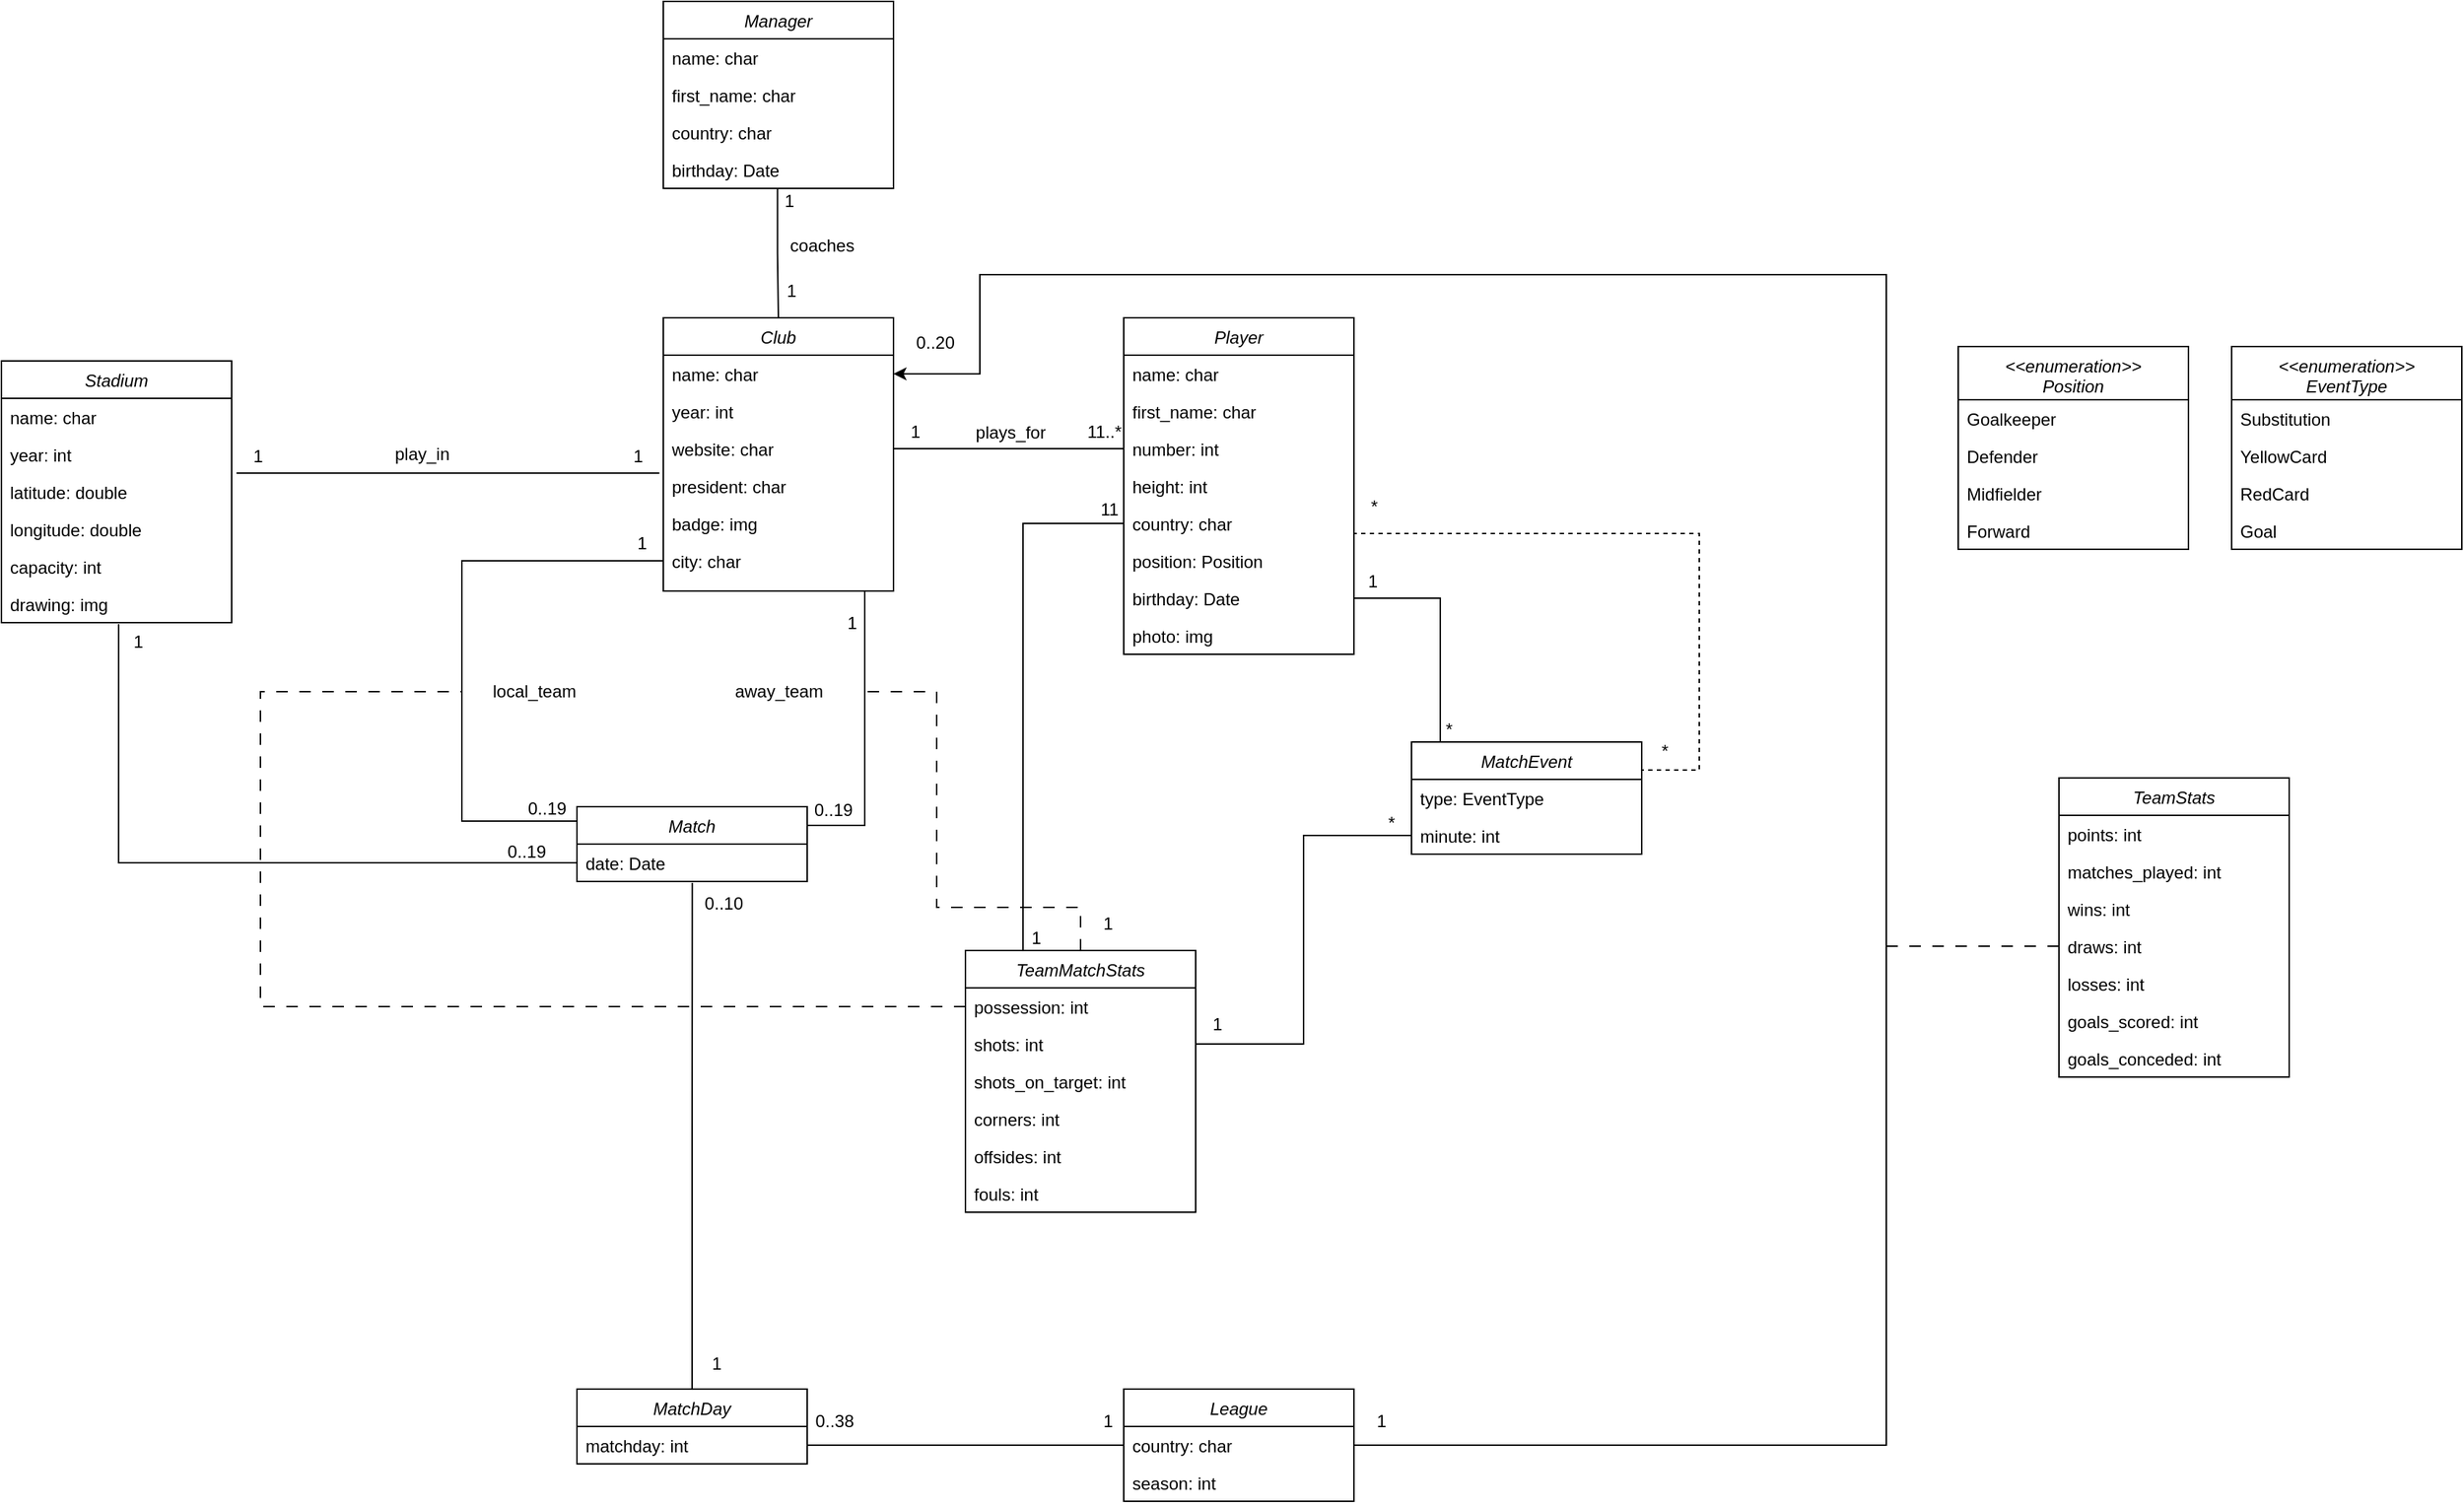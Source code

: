 <mxfile version="24.7.6">
  <diagram id="C5RBs43oDa-KdzZeNtuy" name="Page-1">
    <mxGraphModel dx="2577" dy="2052" grid="1" gridSize="10" guides="1" tooltips="1" connect="1" arrows="1" fold="1" page="1" pageScale="1" pageWidth="827" pageHeight="1169" math="0" shadow="0">
      <root>
        <mxCell id="WIyWlLk6GJQsqaUBKTNV-0" />
        <mxCell id="WIyWlLk6GJQsqaUBKTNV-1" parent="WIyWlLk6GJQsqaUBKTNV-0" />
        <mxCell id="2h7n3qN6Uzx8G05xvbgw-96" style="edgeStyle=orthogonalEdgeStyle;rounded=0;orthogonalLoop=1;jettySize=auto;html=1;exitX=0.75;exitY=1;exitDx=0;exitDy=0;entryX=1;entryY=0.25;entryDx=0;entryDy=0;endArrow=none;endFill=0;" edge="1" parent="WIyWlLk6GJQsqaUBKTNV-1" source="zkfFHV4jXpPFQw0GAbJ--0" target="2h7n3qN6Uzx8G05xvbgw-68">
          <mxGeometry relative="1" as="geometry">
            <Array as="points">
              <mxPoint x="320" y="230" />
              <mxPoint x="320" y="393" />
            </Array>
          </mxGeometry>
        </mxCell>
        <mxCell id="zkfFHV4jXpPFQw0GAbJ--0" value="Club" style="swimlane;fontStyle=2;align=center;verticalAlign=top;childLayout=stackLayout;horizontal=1;startSize=26;horizontalStack=0;resizeParent=1;resizeLast=0;collapsible=1;marginBottom=0;rounded=0;shadow=0;strokeWidth=1;" parent="WIyWlLk6GJQsqaUBKTNV-1" vertex="1">
          <mxGeometry x="180" y="40" width="160" height="190" as="geometry">
            <mxRectangle x="230" y="140" width="160" height="26" as="alternateBounds" />
          </mxGeometry>
        </mxCell>
        <mxCell id="zkfFHV4jXpPFQw0GAbJ--1" value="name: char" style="text;align=left;verticalAlign=top;spacingLeft=4;spacingRight=4;overflow=hidden;rotatable=0;points=[[0,0.5],[1,0.5]];portConstraint=eastwest;" parent="zkfFHV4jXpPFQw0GAbJ--0" vertex="1">
          <mxGeometry y="26" width="160" height="26" as="geometry" />
        </mxCell>
        <mxCell id="zkfFHV4jXpPFQw0GAbJ--2" value="year: int" style="text;align=left;verticalAlign=top;spacingLeft=4;spacingRight=4;overflow=hidden;rotatable=0;points=[[0,0.5],[1,0.5]];portConstraint=eastwest;rounded=0;shadow=0;html=0;" parent="zkfFHV4jXpPFQw0GAbJ--0" vertex="1">
          <mxGeometry y="52" width="160" height="26" as="geometry" />
        </mxCell>
        <mxCell id="2h7n3qN6Uzx8G05xvbgw-2" value="website: char" style="text;align=left;verticalAlign=top;spacingLeft=4;spacingRight=4;overflow=hidden;rotatable=0;points=[[0,0.5],[1,0.5]];portConstraint=eastwest;rounded=0;shadow=0;html=0;" vertex="1" parent="zkfFHV4jXpPFQw0GAbJ--0">
          <mxGeometry y="78" width="160" height="26" as="geometry" />
        </mxCell>
        <mxCell id="2h7n3qN6Uzx8G05xvbgw-3" value="president: char" style="text;align=left;verticalAlign=top;spacingLeft=4;spacingRight=4;overflow=hidden;rotatable=0;points=[[0,0.5],[1,0.5]];portConstraint=eastwest;rounded=0;shadow=0;html=0;" vertex="1" parent="zkfFHV4jXpPFQw0GAbJ--0">
          <mxGeometry y="104" width="160" height="26" as="geometry" />
        </mxCell>
        <mxCell id="2h7n3qN6Uzx8G05xvbgw-4" value="badge: img" style="text;align=left;verticalAlign=top;spacingLeft=4;spacingRight=4;overflow=hidden;rotatable=0;points=[[0,0.5],[1,0.5]];portConstraint=eastwest;rounded=0;shadow=0;html=0;" vertex="1" parent="zkfFHV4jXpPFQw0GAbJ--0">
          <mxGeometry y="130" width="160" height="26" as="geometry" />
        </mxCell>
        <mxCell id="2h7n3qN6Uzx8G05xvbgw-17" value="city: char" style="text;align=left;verticalAlign=top;spacingLeft=4;spacingRight=4;overflow=hidden;rotatable=0;points=[[0,0.5],[1,0.5]];portConstraint=eastwest;rounded=0;shadow=0;html=0;" vertex="1" parent="zkfFHV4jXpPFQw0GAbJ--0">
          <mxGeometry y="156" width="160" height="26" as="geometry" />
        </mxCell>
        <mxCell id="2h7n3qN6Uzx8G05xvbgw-6" value="Stadium" style="swimlane;fontStyle=2;align=center;verticalAlign=top;childLayout=stackLayout;horizontal=1;startSize=26;horizontalStack=0;resizeParent=1;resizeLast=0;collapsible=1;marginBottom=0;rounded=0;shadow=0;strokeWidth=1;" vertex="1" parent="WIyWlLk6GJQsqaUBKTNV-1">
          <mxGeometry x="-280" y="70" width="160" height="182" as="geometry">
            <mxRectangle x="230" y="140" width="160" height="26" as="alternateBounds" />
          </mxGeometry>
        </mxCell>
        <mxCell id="2h7n3qN6Uzx8G05xvbgw-7" value="name: char" style="text;align=left;verticalAlign=top;spacingLeft=4;spacingRight=4;overflow=hidden;rotatable=0;points=[[0,0.5],[1,0.5]];portConstraint=eastwest;" vertex="1" parent="2h7n3qN6Uzx8G05xvbgw-6">
          <mxGeometry y="26" width="160" height="26" as="geometry" />
        </mxCell>
        <mxCell id="2h7n3qN6Uzx8G05xvbgw-8" value="year: int" style="text;align=left;verticalAlign=top;spacingLeft=4;spacingRight=4;overflow=hidden;rotatable=0;points=[[0,0.5],[1,0.5]];portConstraint=eastwest;rounded=0;shadow=0;html=0;" vertex="1" parent="2h7n3qN6Uzx8G05xvbgw-6">
          <mxGeometry y="52" width="160" height="26" as="geometry" />
        </mxCell>
        <mxCell id="2h7n3qN6Uzx8G05xvbgw-9" value="latitude: double" style="text;align=left;verticalAlign=top;spacingLeft=4;spacingRight=4;overflow=hidden;rotatable=0;points=[[0,0.5],[1,0.5]];portConstraint=eastwest;rounded=0;shadow=0;html=0;" vertex="1" parent="2h7n3qN6Uzx8G05xvbgw-6">
          <mxGeometry y="78" width="160" height="26" as="geometry" />
        </mxCell>
        <mxCell id="2h7n3qN6Uzx8G05xvbgw-10" value="longitude: double" style="text;align=left;verticalAlign=top;spacingLeft=4;spacingRight=4;overflow=hidden;rotatable=0;points=[[0,0.5],[1,0.5]];portConstraint=eastwest;rounded=0;shadow=0;html=0;" vertex="1" parent="2h7n3qN6Uzx8G05xvbgw-6">
          <mxGeometry y="104" width="160" height="26" as="geometry" />
        </mxCell>
        <mxCell id="2h7n3qN6Uzx8G05xvbgw-11" value="capacity: int" style="text;align=left;verticalAlign=top;spacingLeft=4;spacingRight=4;overflow=hidden;rotatable=0;points=[[0,0.5],[1,0.5]];portConstraint=eastwest;rounded=0;shadow=0;html=0;" vertex="1" parent="2h7n3qN6Uzx8G05xvbgw-6">
          <mxGeometry y="130" width="160" height="26" as="geometry" />
        </mxCell>
        <mxCell id="2h7n3qN6Uzx8G05xvbgw-66" value="drawing: img" style="text;align=left;verticalAlign=top;spacingLeft=4;spacingRight=4;overflow=hidden;rotatable=0;points=[[0,0.5],[1,0.5]];portConstraint=eastwest;rounded=0;shadow=0;html=0;" vertex="1" parent="2h7n3qN6Uzx8G05xvbgw-6">
          <mxGeometry y="156" width="160" height="26" as="geometry" />
        </mxCell>
        <mxCell id="2h7n3qN6Uzx8G05xvbgw-18" value="" style="endArrow=none;shadow=0;strokeWidth=1;rounded=0;curved=0;endFill=0;edgeStyle=elbowEdgeStyle;elbow=vertical;entryX=1.021;entryY=0;entryDx=0;entryDy=0;entryPerimeter=0;exitX=-0.017;exitY=0.154;exitDx=0;exitDy=0;exitPerimeter=0;" edge="1" parent="WIyWlLk6GJQsqaUBKTNV-1" source="2h7n3qN6Uzx8G05xvbgw-3" target="2h7n3qN6Uzx8G05xvbgw-9">
          <mxGeometry x="0.5" y="41" relative="1" as="geometry">
            <mxPoint x="130" y="148" as="sourcePoint" />
            <mxPoint x="-10" y="147.58" as="targetPoint" />
            <mxPoint x="-40" y="32" as="offset" />
          </mxGeometry>
        </mxCell>
        <mxCell id="2h7n3qN6Uzx8G05xvbgw-19" value="1" style="resizable=0;align=left;verticalAlign=bottom;labelBackgroundColor=none;fontSize=12;" connectable="0" vertex="1" parent="2h7n3qN6Uzx8G05xvbgw-18">
          <mxGeometry x="-1" relative="1" as="geometry">
            <mxPoint x="-20" y="-3" as="offset" />
          </mxGeometry>
        </mxCell>
        <mxCell id="2h7n3qN6Uzx8G05xvbgw-20" value="1" style="resizable=0;align=right;verticalAlign=bottom;labelBackgroundColor=none;fontSize=12;" connectable="0" vertex="1" parent="2h7n3qN6Uzx8G05xvbgw-18">
          <mxGeometry x="1" relative="1" as="geometry">
            <mxPoint x="20" y="-3" as="offset" />
          </mxGeometry>
        </mxCell>
        <mxCell id="2h7n3qN6Uzx8G05xvbgw-21" value="play_in" style="text;html=1;resizable=0;points=[];;align=center;verticalAlign=middle;labelBackgroundColor=none;rounded=0;shadow=0;strokeWidth=1;fontSize=12;" vertex="1" connectable="0" parent="2h7n3qN6Uzx8G05xvbgw-18">
          <mxGeometry x="0.5" y="49" relative="1" as="geometry">
            <mxPoint x="55" y="-62" as="offset" />
          </mxGeometry>
        </mxCell>
        <mxCell id="2h7n3qN6Uzx8G05xvbgw-23" value="Player" style="swimlane;fontStyle=2;align=center;verticalAlign=top;childLayout=stackLayout;horizontal=1;startSize=26;horizontalStack=0;resizeParent=1;resizeLast=0;collapsible=1;marginBottom=0;rounded=0;shadow=0;strokeWidth=1;" vertex="1" parent="WIyWlLk6GJQsqaUBKTNV-1">
          <mxGeometry x="500" y="40" width="160" height="234" as="geometry">
            <mxRectangle x="230" y="140" width="160" height="26" as="alternateBounds" />
          </mxGeometry>
        </mxCell>
        <mxCell id="2h7n3qN6Uzx8G05xvbgw-24" value="name: char" style="text;align=left;verticalAlign=top;spacingLeft=4;spacingRight=4;overflow=hidden;rotatable=0;points=[[0,0.5],[1,0.5]];portConstraint=eastwest;" vertex="1" parent="2h7n3qN6Uzx8G05xvbgw-23">
          <mxGeometry y="26" width="160" height="26" as="geometry" />
        </mxCell>
        <mxCell id="2h7n3qN6Uzx8G05xvbgw-25" value="first_name: char" style="text;align=left;verticalAlign=top;spacingLeft=4;spacingRight=4;overflow=hidden;rotatable=0;points=[[0,0.5],[1,0.5]];portConstraint=eastwest;rounded=0;shadow=0;html=0;" vertex="1" parent="2h7n3qN6Uzx8G05xvbgw-23">
          <mxGeometry y="52" width="160" height="26" as="geometry" />
        </mxCell>
        <mxCell id="2h7n3qN6Uzx8G05xvbgw-26" value="number: int" style="text;align=left;verticalAlign=top;spacingLeft=4;spacingRight=4;overflow=hidden;rotatable=0;points=[[0,0.5],[1,0.5]];portConstraint=eastwest;rounded=0;shadow=0;html=0;" vertex="1" parent="2h7n3qN6Uzx8G05xvbgw-23">
          <mxGeometry y="78" width="160" height="26" as="geometry" />
        </mxCell>
        <mxCell id="2h7n3qN6Uzx8G05xvbgw-27" value="height: int" style="text;align=left;verticalAlign=top;spacingLeft=4;spacingRight=4;overflow=hidden;rotatable=0;points=[[0,0.5],[1,0.5]];portConstraint=eastwest;rounded=0;shadow=0;html=0;" vertex="1" parent="2h7n3qN6Uzx8G05xvbgw-23">
          <mxGeometry y="104" width="160" height="26" as="geometry" />
        </mxCell>
        <mxCell id="2h7n3qN6Uzx8G05xvbgw-28" value="country: char" style="text;align=left;verticalAlign=top;spacingLeft=4;spacingRight=4;overflow=hidden;rotatable=0;points=[[0,0.5],[1,0.5]];portConstraint=eastwest;rounded=0;shadow=0;html=0;" vertex="1" parent="2h7n3qN6Uzx8G05xvbgw-23">
          <mxGeometry y="130" width="160" height="26" as="geometry" />
        </mxCell>
        <mxCell id="2h7n3qN6Uzx8G05xvbgw-29" value="position: Position" style="text;align=left;verticalAlign=top;spacingLeft=4;spacingRight=4;overflow=hidden;rotatable=0;points=[[0,0.5],[1,0.5]];portConstraint=eastwest;rounded=0;shadow=0;html=0;" vertex="1" parent="2h7n3qN6Uzx8G05xvbgw-23">
          <mxGeometry y="156" width="160" height="26" as="geometry" />
        </mxCell>
        <mxCell id="2h7n3qN6Uzx8G05xvbgw-42" value="birthday: Date" style="text;align=left;verticalAlign=top;spacingLeft=4;spacingRight=4;overflow=hidden;rotatable=0;points=[[0,0.5],[1,0.5]];portConstraint=eastwest;rounded=0;shadow=0;html=0;" vertex="1" parent="2h7n3qN6Uzx8G05xvbgw-23">
          <mxGeometry y="182" width="160" height="26" as="geometry" />
        </mxCell>
        <mxCell id="2h7n3qN6Uzx8G05xvbgw-67" value="photo: img" style="text;align=left;verticalAlign=top;spacingLeft=4;spacingRight=4;overflow=hidden;rotatable=0;points=[[0,0.5],[1,0.5]];portConstraint=eastwest;rounded=0;shadow=0;html=0;" vertex="1" parent="2h7n3qN6Uzx8G05xvbgw-23">
          <mxGeometry y="208" width="160" height="26" as="geometry" />
        </mxCell>
        <mxCell id="2h7n3qN6Uzx8G05xvbgw-30" value="&lt;&lt;enumeration&gt;&gt;&#xa;Position" style="swimlane;fontStyle=2;align=center;verticalAlign=top;childLayout=stackLayout;horizontal=1;startSize=37;horizontalStack=0;resizeParent=1;resizeLast=0;collapsible=1;marginBottom=0;rounded=0;shadow=0;strokeWidth=1;" vertex="1" parent="WIyWlLk6GJQsqaUBKTNV-1">
          <mxGeometry x="1080" y="60" width="160" height="141" as="geometry">
            <mxRectangle x="230" y="140" width="160" height="26" as="alternateBounds" />
          </mxGeometry>
        </mxCell>
        <mxCell id="2h7n3qN6Uzx8G05xvbgw-31" value="Goalkeeper" style="text;align=left;verticalAlign=top;spacingLeft=4;spacingRight=4;overflow=hidden;rotatable=0;points=[[0,0.5],[1,0.5]];portConstraint=eastwest;" vertex="1" parent="2h7n3qN6Uzx8G05xvbgw-30">
          <mxGeometry y="37" width="160" height="26" as="geometry" />
        </mxCell>
        <mxCell id="2h7n3qN6Uzx8G05xvbgw-32" value="Defender" style="text;align=left;verticalAlign=top;spacingLeft=4;spacingRight=4;overflow=hidden;rotatable=0;points=[[0,0.5],[1,0.5]];portConstraint=eastwest;rounded=0;shadow=0;html=0;" vertex="1" parent="2h7n3qN6Uzx8G05xvbgw-30">
          <mxGeometry y="63" width="160" height="26" as="geometry" />
        </mxCell>
        <mxCell id="2h7n3qN6Uzx8G05xvbgw-33" value="Midfielder" style="text;align=left;verticalAlign=top;spacingLeft=4;spacingRight=4;overflow=hidden;rotatable=0;points=[[0,0.5],[1,0.5]];portConstraint=eastwest;rounded=0;shadow=0;html=0;" vertex="1" parent="2h7n3qN6Uzx8G05xvbgw-30">
          <mxGeometry y="89" width="160" height="26" as="geometry" />
        </mxCell>
        <mxCell id="2h7n3qN6Uzx8G05xvbgw-34" value="Forward" style="text;align=left;verticalAlign=top;spacingLeft=4;spacingRight=4;overflow=hidden;rotatable=0;points=[[0,0.5],[1,0.5]];portConstraint=eastwest;rounded=0;shadow=0;html=0;" vertex="1" parent="2h7n3qN6Uzx8G05xvbgw-30">
          <mxGeometry y="115" width="160" height="26" as="geometry" />
        </mxCell>
        <mxCell id="2h7n3qN6Uzx8G05xvbgw-38" value="" style="endArrow=none;shadow=0;strokeWidth=1;rounded=0;curved=0;endFill=0;edgeStyle=elbowEdgeStyle;elbow=vertical;entryX=1;entryY=0.5;entryDx=0;entryDy=0;exitX=0;exitY=0.5;exitDx=0;exitDy=0;" edge="1" parent="WIyWlLk6GJQsqaUBKTNV-1" source="2h7n3qN6Uzx8G05xvbgw-26" target="2h7n3qN6Uzx8G05xvbgw-2">
          <mxGeometry x="0.5" y="41" relative="1" as="geometry">
            <mxPoint x="440" y="200" as="sourcePoint" />
            <mxPoint x="490" y="131" as="targetPoint" />
            <mxPoint x="-40" y="32" as="offset" />
          </mxGeometry>
        </mxCell>
        <mxCell id="2h7n3qN6Uzx8G05xvbgw-39" value="1" style="resizable=0;align=left;verticalAlign=bottom;labelBackgroundColor=none;fontSize=12;" connectable="0" vertex="1" parent="2h7n3qN6Uzx8G05xvbgw-38">
          <mxGeometry x="-1" relative="1" as="geometry">
            <mxPoint x="-150" y="-3" as="offset" />
          </mxGeometry>
        </mxCell>
        <mxCell id="2h7n3qN6Uzx8G05xvbgw-40" value="11..*" style="resizable=0;align=right;verticalAlign=bottom;labelBackgroundColor=none;fontSize=12;" connectable="0" vertex="1" parent="2h7n3qN6Uzx8G05xvbgw-38">
          <mxGeometry x="1" relative="1" as="geometry">
            <mxPoint x="160" y="-3" as="offset" />
          </mxGeometry>
        </mxCell>
        <mxCell id="2h7n3qN6Uzx8G05xvbgw-41" value="plays_for" style="text;html=1;resizable=0;points=[];;align=center;verticalAlign=middle;labelBackgroundColor=none;rounded=0;shadow=0;strokeWidth=1;fontSize=12;" vertex="1" connectable="0" parent="2h7n3qN6Uzx8G05xvbgw-38">
          <mxGeometry x="0.5" y="49" relative="1" as="geometry">
            <mxPoint x="41" y="-60" as="offset" />
          </mxGeometry>
        </mxCell>
        <mxCell id="2h7n3qN6Uzx8G05xvbgw-50" value="Manager" style="swimlane;fontStyle=2;align=center;verticalAlign=top;childLayout=stackLayout;horizontal=1;startSize=26;horizontalStack=0;resizeParent=1;resizeLast=0;collapsible=1;marginBottom=0;rounded=0;shadow=0;strokeWidth=1;" vertex="1" parent="WIyWlLk6GJQsqaUBKTNV-1">
          <mxGeometry x="180" y="-180" width="160" height="130" as="geometry">
            <mxRectangle x="230" y="140" width="160" height="26" as="alternateBounds" />
          </mxGeometry>
        </mxCell>
        <mxCell id="2h7n3qN6Uzx8G05xvbgw-51" value="name: char" style="text;align=left;verticalAlign=top;spacingLeft=4;spacingRight=4;overflow=hidden;rotatable=0;points=[[0,0.5],[1,0.5]];portConstraint=eastwest;" vertex="1" parent="2h7n3qN6Uzx8G05xvbgw-50">
          <mxGeometry y="26" width="160" height="26" as="geometry" />
        </mxCell>
        <mxCell id="2h7n3qN6Uzx8G05xvbgw-52" value="first_name: char" style="text;align=left;verticalAlign=top;spacingLeft=4;spacingRight=4;overflow=hidden;rotatable=0;points=[[0,0.5],[1,0.5]];portConstraint=eastwest;rounded=0;shadow=0;html=0;" vertex="1" parent="2h7n3qN6Uzx8G05xvbgw-50">
          <mxGeometry y="52" width="160" height="26" as="geometry" />
        </mxCell>
        <mxCell id="2h7n3qN6Uzx8G05xvbgw-55" value="country: char" style="text;align=left;verticalAlign=top;spacingLeft=4;spacingRight=4;overflow=hidden;rotatable=0;points=[[0,0.5],[1,0.5]];portConstraint=eastwest;rounded=0;shadow=0;html=0;" vertex="1" parent="2h7n3qN6Uzx8G05xvbgw-50">
          <mxGeometry y="78" width="160" height="26" as="geometry" />
        </mxCell>
        <mxCell id="2h7n3qN6Uzx8G05xvbgw-57" value="birthday: Date" style="text;align=left;verticalAlign=top;spacingLeft=4;spacingRight=4;overflow=hidden;rotatable=0;points=[[0,0.5],[1,0.5]];portConstraint=eastwest;rounded=0;shadow=0;html=0;" vertex="1" parent="2h7n3qN6Uzx8G05xvbgw-50">
          <mxGeometry y="104" width="160" height="26" as="geometry" />
        </mxCell>
        <mxCell id="2h7n3qN6Uzx8G05xvbgw-62" value="" style="endArrow=none;shadow=0;strokeWidth=1;rounded=0;curved=0;endFill=0;edgeStyle=elbowEdgeStyle;elbow=vertical;entryX=0.5;entryY=0;entryDx=0;entryDy=0;exitX=0.496;exitY=0.987;exitDx=0;exitDy=0;exitPerimeter=0;" edge="1" parent="WIyWlLk6GJQsqaUBKTNV-1" source="2h7n3qN6Uzx8G05xvbgw-57" target="zkfFHV4jXpPFQw0GAbJ--0">
          <mxGeometry x="0.5" y="41" relative="1" as="geometry">
            <mxPoint x="530" y="-99.67" as="sourcePoint" />
            <mxPoint x="370" y="-99.67" as="targetPoint" />
            <mxPoint x="-40" y="32" as="offset" />
          </mxGeometry>
        </mxCell>
        <mxCell id="2h7n3qN6Uzx8G05xvbgw-63" value="1" style="resizable=0;align=left;verticalAlign=bottom;labelBackgroundColor=none;fontSize=12;" connectable="0" vertex="1" parent="2h7n3qN6Uzx8G05xvbgw-62">
          <mxGeometry x="-1" relative="1" as="geometry">
            <mxPoint x="3" y="18" as="offset" />
          </mxGeometry>
        </mxCell>
        <mxCell id="2h7n3qN6Uzx8G05xvbgw-64" value="1" style="resizable=0;align=right;verticalAlign=bottom;labelBackgroundColor=none;fontSize=12;" connectable="0" vertex="1" parent="2h7n3qN6Uzx8G05xvbgw-62">
          <mxGeometry x="1" relative="1" as="geometry">
            <mxPoint x="14" y="-10" as="offset" />
          </mxGeometry>
        </mxCell>
        <mxCell id="2h7n3qN6Uzx8G05xvbgw-65" value="coaches" style="text;html=1;resizable=0;points=[];;align=center;verticalAlign=middle;labelBackgroundColor=none;rounded=0;shadow=0;strokeWidth=1;fontSize=12;" vertex="1" connectable="0" parent="2h7n3qN6Uzx8G05xvbgw-62">
          <mxGeometry x="0.5" y="49" relative="1" as="geometry">
            <mxPoint x="-19" y="-27" as="offset" />
          </mxGeometry>
        </mxCell>
        <mxCell id="2h7n3qN6Uzx8G05xvbgw-68" value="Match" style="swimlane;fontStyle=2;align=center;verticalAlign=top;childLayout=stackLayout;horizontal=1;startSize=26;horizontalStack=0;resizeParent=1;resizeLast=0;collapsible=1;marginBottom=0;rounded=0;shadow=0;strokeWidth=1;" vertex="1" parent="WIyWlLk6GJQsqaUBKTNV-1">
          <mxGeometry x="120" y="380" width="160" height="52" as="geometry">
            <mxRectangle x="230" y="140" width="160" height="26" as="alternateBounds" />
          </mxGeometry>
        </mxCell>
        <mxCell id="2h7n3qN6Uzx8G05xvbgw-69" value="date: Date" style="text;align=left;verticalAlign=top;spacingLeft=4;spacingRight=4;overflow=hidden;rotatable=0;points=[[0,0.5],[1,0.5]];portConstraint=eastwest;" vertex="1" parent="2h7n3qN6Uzx8G05xvbgw-68">
          <mxGeometry y="26" width="160" height="26" as="geometry" />
        </mxCell>
        <mxCell id="2h7n3qN6Uzx8G05xvbgw-95" style="edgeStyle=orthogonalEdgeStyle;rounded=0;orthogonalLoop=1;jettySize=auto;html=1;endArrow=none;endFill=0;" edge="1" parent="WIyWlLk6GJQsqaUBKTNV-1" source="2h7n3qN6Uzx8G05xvbgw-17">
          <mxGeometry relative="1" as="geometry">
            <mxPoint x="120" y="390" as="targetPoint" />
            <Array as="points">
              <mxPoint x="40" y="209" />
              <mxPoint x="40" y="390" />
              <mxPoint x="120" y="390" />
            </Array>
          </mxGeometry>
        </mxCell>
        <mxCell id="2h7n3qN6Uzx8G05xvbgw-99" style="edgeStyle=orthogonalEdgeStyle;rounded=0;orthogonalLoop=1;jettySize=auto;html=1;exitX=0;exitY=0.5;exitDx=0;exitDy=0;entryX=0.509;entryY=1.038;entryDx=0;entryDy=0;entryPerimeter=0;endArrow=none;endFill=0;" edge="1" parent="WIyWlLk6GJQsqaUBKTNV-1" source="2h7n3qN6Uzx8G05xvbgw-69" target="2h7n3qN6Uzx8G05xvbgw-66">
          <mxGeometry relative="1" as="geometry" />
        </mxCell>
        <mxCell id="2h7n3qN6Uzx8G05xvbgw-102" value="local_team" style="text;html=1;resizable=0;points=[];;align=center;verticalAlign=middle;labelBackgroundColor=none;rounded=0;shadow=0;strokeWidth=1;fontSize=12;" vertex="1" connectable="0" parent="WIyWlLk6GJQsqaUBKTNV-1">
          <mxGeometry x="90.004" y="300" as="geometry" />
        </mxCell>
        <mxCell id="2h7n3qN6Uzx8G05xvbgw-103" value="away_team" style="text;html=1;resizable=0;points=[];;align=center;verticalAlign=middle;labelBackgroundColor=none;rounded=0;shadow=0;strokeWidth=1;fontSize=12;" vertex="1" connectable="0" parent="WIyWlLk6GJQsqaUBKTNV-1">
          <mxGeometry x="260.004" y="300" as="geometry" />
        </mxCell>
        <mxCell id="2h7n3qN6Uzx8G05xvbgw-104" value="1" style="resizable=0;align=left;verticalAlign=bottom;labelBackgroundColor=none;fontSize=12;" connectable="0" vertex="1" parent="WIyWlLk6GJQsqaUBKTNV-1">
          <mxGeometry x="160.004" y="205.5" as="geometry" />
        </mxCell>
        <mxCell id="2h7n3qN6Uzx8G05xvbgw-105" value="1" style="resizable=0;align=left;verticalAlign=bottom;labelBackgroundColor=none;fontSize=12;" connectable="0" vertex="1" parent="WIyWlLk6GJQsqaUBKTNV-1">
          <mxGeometry x="306.004" y="261" as="geometry" />
        </mxCell>
        <mxCell id="2h7n3qN6Uzx8G05xvbgw-106" value="0..19" style="resizable=0;align=left;verticalAlign=bottom;labelBackgroundColor=none;fontSize=12;" connectable="0" vertex="1" parent="WIyWlLk6GJQsqaUBKTNV-1">
          <mxGeometry x="100.004" y="374" as="geometry">
            <mxPoint x="-16" y="16" as="offset" />
          </mxGeometry>
        </mxCell>
        <mxCell id="2h7n3qN6Uzx8G05xvbgw-107" value="0..19" style="resizable=0;align=left;verticalAlign=bottom;labelBackgroundColor=none;fontSize=12;" connectable="0" vertex="1" parent="WIyWlLk6GJQsqaUBKTNV-1">
          <mxGeometry x="130.004" y="380" as="geometry">
            <mxPoint x="153" y="11" as="offset" />
          </mxGeometry>
        </mxCell>
        <mxCell id="2h7n3qN6Uzx8G05xvbgw-108" value="1" style="resizable=0;align=right;verticalAlign=bottom;labelBackgroundColor=none;fontSize=12;" connectable="0" vertex="1" parent="WIyWlLk6GJQsqaUBKTNV-1">
          <mxGeometry x="-179.996" y="274" as="geometry" />
        </mxCell>
        <mxCell id="2h7n3qN6Uzx8G05xvbgw-109" value="0..19" style="resizable=0;align=right;verticalAlign=bottom;labelBackgroundColor=none;fontSize=12;" connectable="0" vertex="1" parent="WIyWlLk6GJQsqaUBKTNV-1">
          <mxGeometry x="100.004" y="420" as="geometry" />
        </mxCell>
        <mxCell id="2h7n3qN6Uzx8G05xvbgw-110" value="1" style="resizable=0;align=right;verticalAlign=bottom;labelBackgroundColor=none;fontSize=12;" connectable="0" vertex="1" parent="WIyWlLk6GJQsqaUBKTNV-1">
          <mxGeometry x="494.004" y="470" as="geometry" />
        </mxCell>
        <mxCell id="2h7n3qN6Uzx8G05xvbgw-114" value="MatchDay" style="swimlane;fontStyle=2;align=center;verticalAlign=top;childLayout=stackLayout;horizontal=1;startSize=26;horizontalStack=0;resizeParent=1;resizeLast=0;collapsible=1;marginBottom=0;rounded=0;shadow=0;strokeWidth=1;" vertex="1" parent="WIyWlLk6GJQsqaUBKTNV-1">
          <mxGeometry x="120" y="785" width="160" height="52" as="geometry">
            <mxRectangle x="230" y="140" width="160" height="26" as="alternateBounds" />
          </mxGeometry>
        </mxCell>
        <mxCell id="2h7n3qN6Uzx8G05xvbgw-115" value="matchday: int" style="text;align=left;verticalAlign=top;spacingLeft=4;spacingRight=4;overflow=hidden;rotatable=0;points=[[0,0.5],[1,0.5]];portConstraint=eastwest;" vertex="1" parent="2h7n3qN6Uzx8G05xvbgw-114">
          <mxGeometry y="26" width="160" height="26" as="geometry" />
        </mxCell>
        <mxCell id="2h7n3qN6Uzx8G05xvbgw-116" style="edgeStyle=orthogonalEdgeStyle;rounded=0;orthogonalLoop=1;jettySize=auto;html=1;exitX=0.5;exitY=0;exitDx=0;exitDy=0;entryX=0.501;entryY=1.038;entryDx=0;entryDy=0;entryPerimeter=0;endArrow=none;endFill=0;" edge="1" parent="WIyWlLk6GJQsqaUBKTNV-1" source="2h7n3qN6Uzx8G05xvbgw-114" target="2h7n3qN6Uzx8G05xvbgw-69">
          <mxGeometry relative="1" as="geometry" />
        </mxCell>
        <mxCell id="2h7n3qN6Uzx8G05xvbgw-117" value="1" style="resizable=0;align=right;verticalAlign=bottom;labelBackgroundColor=none;fontSize=12;" connectable="0" vertex="1" parent="WIyWlLk6GJQsqaUBKTNV-1">
          <mxGeometry x="298.004" y="640" as="geometry">
            <mxPoint x="-76" y="136" as="offset" />
          </mxGeometry>
        </mxCell>
        <mxCell id="2h7n3qN6Uzx8G05xvbgw-118" value="0..10" style="resizable=0;align=right;verticalAlign=bottom;labelBackgroundColor=none;fontSize=12;" connectable="0" vertex="1" parent="WIyWlLk6GJQsqaUBKTNV-1">
          <mxGeometry x="330.004" y="440" as="geometry">
            <mxPoint x="-93" y="16" as="offset" />
          </mxGeometry>
        </mxCell>
        <mxCell id="2h7n3qN6Uzx8G05xvbgw-125" style="edgeStyle=orthogonalEdgeStyle;rounded=0;orthogonalLoop=1;jettySize=auto;html=1;exitX=1;exitY=0.5;exitDx=0;exitDy=0;entryX=1;entryY=0.5;entryDx=0;entryDy=0;" edge="1" parent="WIyWlLk6GJQsqaUBKTNV-1" source="2h7n3qN6Uzx8G05xvbgw-119" target="zkfFHV4jXpPFQw0GAbJ--1">
          <mxGeometry relative="1" as="geometry">
            <Array as="points">
              <mxPoint x="1030" y="824" />
              <mxPoint x="1030" y="10" />
              <mxPoint x="400" y="10" />
              <mxPoint x="400" y="79" />
            </Array>
          </mxGeometry>
        </mxCell>
        <mxCell id="2h7n3qN6Uzx8G05xvbgw-119" value="League" style="swimlane;fontStyle=2;align=center;verticalAlign=top;childLayout=stackLayout;horizontal=1;startSize=26;horizontalStack=0;resizeParent=1;resizeLast=0;collapsible=1;marginBottom=0;rounded=0;shadow=0;strokeWidth=1;" vertex="1" parent="WIyWlLk6GJQsqaUBKTNV-1">
          <mxGeometry x="500" y="785" width="160" height="78" as="geometry">
            <mxRectangle x="230" y="140" width="160" height="26" as="alternateBounds" />
          </mxGeometry>
        </mxCell>
        <mxCell id="2h7n3qN6Uzx8G05xvbgw-120" value="country: char" style="text;align=left;verticalAlign=top;spacingLeft=4;spacingRight=4;overflow=hidden;rotatable=0;points=[[0,0.5],[1,0.5]];portConstraint=eastwest;" vertex="1" parent="2h7n3qN6Uzx8G05xvbgw-119">
          <mxGeometry y="26" width="160" height="26" as="geometry" />
        </mxCell>
        <mxCell id="2h7n3qN6Uzx8G05xvbgw-121" value="season: int" style="text;align=left;verticalAlign=top;spacingLeft=4;spacingRight=4;overflow=hidden;rotatable=0;points=[[0,0.5],[1,0.5]];portConstraint=eastwest;" vertex="1" parent="2h7n3qN6Uzx8G05xvbgw-119">
          <mxGeometry y="52" width="160" height="26" as="geometry" />
        </mxCell>
        <mxCell id="2h7n3qN6Uzx8G05xvbgw-122" style="edgeStyle=orthogonalEdgeStyle;rounded=0;orthogonalLoop=1;jettySize=auto;html=1;exitX=0;exitY=0.5;exitDx=0;exitDy=0;entryX=1;entryY=0.5;entryDx=0;entryDy=0;endArrow=none;endFill=0;" edge="1" parent="WIyWlLk6GJQsqaUBKTNV-1" source="2h7n3qN6Uzx8G05xvbgw-120" target="2h7n3qN6Uzx8G05xvbgw-115">
          <mxGeometry relative="1" as="geometry" />
        </mxCell>
        <mxCell id="2h7n3qN6Uzx8G05xvbgw-123" value="0..38" style="resizable=0;align=right;verticalAlign=bottom;labelBackgroundColor=none;fontSize=12;" connectable="0" vertex="1" parent="WIyWlLk6GJQsqaUBKTNV-1">
          <mxGeometry x="390.004" y="680" as="geometry">
            <mxPoint x="-76" y="136" as="offset" />
          </mxGeometry>
        </mxCell>
        <mxCell id="2h7n3qN6Uzx8G05xvbgw-124" value="1" style="resizable=0;align=right;verticalAlign=bottom;labelBackgroundColor=none;fontSize=12;" connectable="0" vertex="1" parent="WIyWlLk6GJQsqaUBKTNV-1">
          <mxGeometry x="570.004" y="680" as="geometry">
            <mxPoint x="-76" y="136" as="offset" />
          </mxGeometry>
        </mxCell>
        <mxCell id="2h7n3qN6Uzx8G05xvbgw-126" value="1" style="resizable=0;align=right;verticalAlign=bottom;labelBackgroundColor=none;fontSize=12;" connectable="0" vertex="1" parent="WIyWlLk6GJQsqaUBKTNV-1">
          <mxGeometry x="760.004" y="680" as="geometry">
            <mxPoint x="-76" y="136" as="offset" />
          </mxGeometry>
        </mxCell>
        <mxCell id="2h7n3qN6Uzx8G05xvbgw-128" value="0..20" style="resizable=0;align=right;verticalAlign=bottom;labelBackgroundColor=none;fontSize=12;" connectable="0" vertex="1" parent="WIyWlLk6GJQsqaUBKTNV-1">
          <mxGeometry x="460.004" y="-70" as="geometry">
            <mxPoint x="-76" y="136" as="offset" />
          </mxGeometry>
        </mxCell>
        <mxCell id="2h7n3qN6Uzx8G05xvbgw-139" style="edgeStyle=orthogonalEdgeStyle;rounded=0;orthogonalLoop=1;jettySize=auto;html=1;exitX=0;exitY=0.5;exitDx=0;exitDy=0;endArrow=none;endFill=0;dashed=1;dashPattern=8 8;" edge="1" parent="WIyWlLk6GJQsqaUBKTNV-1" source="2h7n3qN6Uzx8G05xvbgw-136">
          <mxGeometry relative="1" as="geometry">
            <mxPoint x="40" y="300" as="targetPoint" />
            <Array as="points">
              <mxPoint x="-100" y="519" />
              <mxPoint x="-100" y="300" />
            </Array>
          </mxGeometry>
        </mxCell>
        <mxCell id="2h7n3qN6Uzx8G05xvbgw-132" value="TeamMatchStats" style="swimlane;fontStyle=2;align=center;verticalAlign=top;childLayout=stackLayout;horizontal=1;startSize=26;horizontalStack=0;resizeParent=1;resizeLast=0;collapsible=1;marginBottom=0;rounded=0;shadow=0;strokeWidth=1;" vertex="1" parent="WIyWlLk6GJQsqaUBKTNV-1">
          <mxGeometry x="390" y="480" width="160" height="182" as="geometry">
            <mxRectangle x="230" y="140" width="160" height="26" as="alternateBounds" />
          </mxGeometry>
        </mxCell>
        <mxCell id="2h7n3qN6Uzx8G05xvbgw-136" value="possession: int" style="text;align=left;verticalAlign=top;spacingLeft=4;spacingRight=4;overflow=hidden;rotatable=0;points=[[0,0.5],[1,0.5]];portConstraint=eastwest;rounded=0;shadow=0;html=0;" vertex="1" parent="2h7n3qN6Uzx8G05xvbgw-132">
          <mxGeometry y="26" width="160" height="26" as="geometry" />
        </mxCell>
        <mxCell id="2h7n3qN6Uzx8G05xvbgw-137" value="shots: int" style="text;align=left;verticalAlign=top;spacingLeft=4;spacingRight=4;overflow=hidden;rotatable=0;points=[[0,0.5],[1,0.5]];portConstraint=eastwest;rounded=0;shadow=0;html=0;" vertex="1" parent="2h7n3qN6Uzx8G05xvbgw-132">
          <mxGeometry y="52" width="160" height="26" as="geometry" />
        </mxCell>
        <mxCell id="2h7n3qN6Uzx8G05xvbgw-138" value="shots_on_target: int" style="text;align=left;verticalAlign=top;spacingLeft=4;spacingRight=4;overflow=hidden;rotatable=0;points=[[0,0.5],[1,0.5]];portConstraint=eastwest;rounded=0;shadow=0;html=0;" vertex="1" parent="2h7n3qN6Uzx8G05xvbgw-132">
          <mxGeometry y="78" width="160" height="26" as="geometry" />
        </mxCell>
        <mxCell id="2h7n3qN6Uzx8G05xvbgw-135" value="corners: int" style="text;align=left;verticalAlign=top;spacingLeft=4;spacingRight=4;overflow=hidden;rotatable=0;points=[[0,0.5],[1,0.5]];portConstraint=eastwest;rounded=0;shadow=0;html=0;" vertex="1" parent="2h7n3qN6Uzx8G05xvbgw-132">
          <mxGeometry y="104" width="160" height="26" as="geometry" />
        </mxCell>
        <mxCell id="2h7n3qN6Uzx8G05xvbgw-141" value="offsides: int" style="text;align=left;verticalAlign=top;spacingLeft=4;spacingRight=4;overflow=hidden;rotatable=0;points=[[0,0.5],[1,0.5]];portConstraint=eastwest;rounded=0;shadow=0;html=0;" vertex="1" parent="2h7n3qN6Uzx8G05xvbgw-132">
          <mxGeometry y="130" width="160" height="26" as="geometry" />
        </mxCell>
        <mxCell id="2h7n3qN6Uzx8G05xvbgw-142" value="fouls: int" style="text;align=left;verticalAlign=top;spacingLeft=4;spacingRight=4;overflow=hidden;rotatable=0;points=[[0,0.5],[1,0.5]];portConstraint=eastwest;rounded=0;shadow=0;html=0;" vertex="1" parent="2h7n3qN6Uzx8G05xvbgw-132">
          <mxGeometry y="156" width="160" height="26" as="geometry" />
        </mxCell>
        <mxCell id="2h7n3qN6Uzx8G05xvbgw-140" style="edgeStyle=orthogonalEdgeStyle;rounded=0;orthogonalLoop=1;jettySize=auto;html=1;exitX=0.5;exitY=0;exitDx=0;exitDy=0;endArrow=none;endFill=0;dashed=1;dashPattern=8 8;" edge="1" parent="WIyWlLk6GJQsqaUBKTNV-1" source="2h7n3qN6Uzx8G05xvbgw-132">
          <mxGeometry relative="1" as="geometry">
            <mxPoint x="320" y="300" as="targetPoint" />
            <mxPoint x="40" y="691" as="sourcePoint" />
            <Array as="points">
              <mxPoint x="470" y="450" />
              <mxPoint x="370" y="450" />
              <mxPoint x="370" y="300" />
            </Array>
          </mxGeometry>
        </mxCell>
        <mxCell id="2h7n3qN6Uzx8G05xvbgw-179" value="TeamStats" style="swimlane;fontStyle=2;align=center;verticalAlign=top;childLayout=stackLayout;horizontal=1;startSize=26;horizontalStack=0;resizeParent=1;resizeLast=0;collapsible=1;marginBottom=0;rounded=0;shadow=0;strokeWidth=1;" vertex="1" parent="WIyWlLk6GJQsqaUBKTNV-1">
          <mxGeometry x="1150" y="360" width="160" height="208" as="geometry">
            <mxRectangle x="230" y="140" width="160" height="26" as="alternateBounds" />
          </mxGeometry>
        </mxCell>
        <mxCell id="2h7n3qN6Uzx8G05xvbgw-180" value="points: int" style="text;align=left;verticalAlign=top;spacingLeft=4;spacingRight=4;overflow=hidden;rotatable=0;points=[[0,0.5],[1,0.5]];portConstraint=eastwest;" vertex="1" parent="2h7n3qN6Uzx8G05xvbgw-179">
          <mxGeometry y="26" width="160" height="26" as="geometry" />
        </mxCell>
        <mxCell id="2h7n3qN6Uzx8G05xvbgw-184" value="matches_played: int" style="text;align=left;verticalAlign=top;spacingLeft=4;spacingRight=4;overflow=hidden;rotatable=0;points=[[0,0.5],[1,0.5]];portConstraint=eastwest;" vertex="1" parent="2h7n3qN6Uzx8G05xvbgw-179">
          <mxGeometry y="52" width="160" height="26" as="geometry" />
        </mxCell>
        <mxCell id="2h7n3qN6Uzx8G05xvbgw-181" value="wins: int" style="text;align=left;verticalAlign=top;spacingLeft=4;spacingRight=4;overflow=hidden;rotatable=0;points=[[0,0.5],[1,0.5]];portConstraint=eastwest;" vertex="1" parent="2h7n3qN6Uzx8G05xvbgw-179">
          <mxGeometry y="78" width="160" height="26" as="geometry" />
        </mxCell>
        <mxCell id="2h7n3qN6Uzx8G05xvbgw-182" value="draws: int" style="text;align=left;verticalAlign=top;spacingLeft=4;spacingRight=4;overflow=hidden;rotatable=0;points=[[0,0.5],[1,0.5]];portConstraint=eastwest;" vertex="1" parent="2h7n3qN6Uzx8G05xvbgw-179">
          <mxGeometry y="104" width="160" height="26" as="geometry" />
        </mxCell>
        <mxCell id="2h7n3qN6Uzx8G05xvbgw-183" value="losses: int" style="text;align=left;verticalAlign=top;spacingLeft=4;spacingRight=4;overflow=hidden;rotatable=0;points=[[0,0.5],[1,0.5]];portConstraint=eastwest;" vertex="1" parent="2h7n3qN6Uzx8G05xvbgw-179">
          <mxGeometry y="130" width="160" height="26" as="geometry" />
        </mxCell>
        <mxCell id="2h7n3qN6Uzx8G05xvbgw-185" value="goals_scored: int" style="text;align=left;verticalAlign=top;spacingLeft=4;spacingRight=4;overflow=hidden;rotatable=0;points=[[0,0.5],[1,0.5]];portConstraint=eastwest;" vertex="1" parent="2h7n3qN6Uzx8G05xvbgw-179">
          <mxGeometry y="156" width="160" height="26" as="geometry" />
        </mxCell>
        <mxCell id="2h7n3qN6Uzx8G05xvbgw-186" value="goals_conceded: int" style="text;align=left;verticalAlign=top;spacingLeft=4;spacingRight=4;overflow=hidden;rotatable=0;points=[[0,0.5],[1,0.5]];portConstraint=eastwest;" vertex="1" parent="2h7n3qN6Uzx8G05xvbgw-179">
          <mxGeometry y="182" width="160" height="26" as="geometry" />
        </mxCell>
        <mxCell id="2h7n3qN6Uzx8G05xvbgw-188" value="" style="endArrow=none;html=1;rounded=0;entryX=0;entryY=0.5;entryDx=0;entryDy=0;dashed=1;dashPattern=8 8;" edge="1" parent="WIyWlLk6GJQsqaUBKTNV-1" target="2h7n3qN6Uzx8G05xvbgw-182">
          <mxGeometry width="50" height="50" relative="1" as="geometry">
            <mxPoint x="1030" y="477" as="sourcePoint" />
            <mxPoint x="1230" y="479" as="targetPoint" />
          </mxGeometry>
        </mxCell>
        <mxCell id="2h7n3qN6Uzx8G05xvbgw-189" style="edgeStyle=orthogonalEdgeStyle;rounded=0;orthogonalLoop=1;jettySize=auto;html=1;exitX=0;exitY=0.5;exitDx=0;exitDy=0;entryX=0.25;entryY=0;entryDx=0;entryDy=0;endArrow=none;endFill=0;" edge="1" parent="WIyWlLk6GJQsqaUBKTNV-1" source="2h7n3qN6Uzx8G05xvbgw-28" target="2h7n3qN6Uzx8G05xvbgw-132">
          <mxGeometry relative="1" as="geometry" />
        </mxCell>
        <mxCell id="2h7n3qN6Uzx8G05xvbgw-190" value="1" style="resizable=0;align=left;verticalAlign=bottom;labelBackgroundColor=none;fontSize=12;" connectable="0" vertex="1" parent="WIyWlLk6GJQsqaUBKTNV-1">
          <mxGeometry x="433.997" y="480.001" as="geometry" />
        </mxCell>
        <mxCell id="2h7n3qN6Uzx8G05xvbgw-192" value="11" style="resizable=0;align=left;verticalAlign=bottom;labelBackgroundColor=none;fontSize=12;" connectable="0" vertex="1" parent="WIyWlLk6GJQsqaUBKTNV-1">
          <mxGeometry x="490.007" y="170.001" as="geometry">
            <mxPoint x="-8" y="12" as="offset" />
          </mxGeometry>
        </mxCell>
        <mxCell id="2h7n3qN6Uzx8G05xvbgw-193" value="MatchEvent" style="swimlane;fontStyle=2;align=center;verticalAlign=top;childLayout=stackLayout;horizontal=1;startSize=26;horizontalStack=0;resizeParent=1;resizeLast=0;collapsible=1;marginBottom=0;rounded=0;shadow=0;strokeWidth=1;" vertex="1" parent="WIyWlLk6GJQsqaUBKTNV-1">
          <mxGeometry x="700" y="335" width="160" height="78" as="geometry">
            <mxRectangle x="230" y="140" width="160" height="26" as="alternateBounds" />
          </mxGeometry>
        </mxCell>
        <mxCell id="2h7n3qN6Uzx8G05xvbgw-195" value="type: EventType" style="text;align=left;verticalAlign=top;spacingLeft=4;spacingRight=4;overflow=hidden;rotatable=0;points=[[0,0.5],[1,0.5]];portConstraint=eastwest;" vertex="1" parent="2h7n3qN6Uzx8G05xvbgw-193">
          <mxGeometry y="26" width="160" height="26" as="geometry" />
        </mxCell>
        <mxCell id="2h7n3qN6Uzx8G05xvbgw-194" value="minute: int" style="text;align=left;verticalAlign=top;spacingLeft=4;spacingRight=4;overflow=hidden;rotatable=0;points=[[0,0.5],[1,0.5]];portConstraint=eastwest;" vertex="1" parent="2h7n3qN6Uzx8G05xvbgw-193">
          <mxGeometry y="52" width="160" height="26" as="geometry" />
        </mxCell>
        <mxCell id="2h7n3qN6Uzx8G05xvbgw-196" value="&lt;&lt;enumeration&gt;&gt;&#xa;EventType" style="swimlane;fontStyle=2;align=center;verticalAlign=top;childLayout=stackLayout;horizontal=1;startSize=37;horizontalStack=0;resizeParent=1;resizeLast=0;collapsible=1;marginBottom=0;rounded=0;shadow=0;strokeWidth=1;" vertex="1" parent="WIyWlLk6GJQsqaUBKTNV-1">
          <mxGeometry x="1270" y="60" width="160" height="141" as="geometry">
            <mxRectangle x="230" y="140" width="160" height="26" as="alternateBounds" />
          </mxGeometry>
        </mxCell>
        <mxCell id="2h7n3qN6Uzx8G05xvbgw-197" value="Substitution" style="text;align=left;verticalAlign=top;spacingLeft=4;spacingRight=4;overflow=hidden;rotatable=0;points=[[0,0.5],[1,0.5]];portConstraint=eastwest;" vertex="1" parent="2h7n3qN6Uzx8G05xvbgw-196">
          <mxGeometry y="37" width="160" height="26" as="geometry" />
        </mxCell>
        <mxCell id="2h7n3qN6Uzx8G05xvbgw-198" value="YellowCard" style="text;align=left;verticalAlign=top;spacingLeft=4;spacingRight=4;overflow=hidden;rotatable=0;points=[[0,0.5],[1,0.5]];portConstraint=eastwest;rounded=0;shadow=0;html=0;" vertex="1" parent="2h7n3qN6Uzx8G05xvbgw-196">
          <mxGeometry y="63" width="160" height="26" as="geometry" />
        </mxCell>
        <mxCell id="2h7n3qN6Uzx8G05xvbgw-199" value="RedCard" style="text;align=left;verticalAlign=top;spacingLeft=4;spacingRight=4;overflow=hidden;rotatable=0;points=[[0,0.5],[1,0.5]];portConstraint=eastwest;rounded=0;shadow=0;html=0;" vertex="1" parent="2h7n3qN6Uzx8G05xvbgw-196">
          <mxGeometry y="89" width="160" height="26" as="geometry" />
        </mxCell>
        <mxCell id="2h7n3qN6Uzx8G05xvbgw-200" value="Goal" style="text;align=left;verticalAlign=top;spacingLeft=4;spacingRight=4;overflow=hidden;rotatable=0;points=[[0,0.5],[1,0.5]];portConstraint=eastwest;rounded=0;shadow=0;html=0;" vertex="1" parent="2h7n3qN6Uzx8G05xvbgw-196">
          <mxGeometry y="115" width="160" height="26" as="geometry" />
        </mxCell>
        <mxCell id="2h7n3qN6Uzx8G05xvbgw-203" style="edgeStyle=orthogonalEdgeStyle;rounded=0;orthogonalLoop=1;jettySize=auto;html=1;exitX=0;exitY=0.5;exitDx=0;exitDy=0;entryX=1;entryY=0.5;entryDx=0;entryDy=0;endArrow=none;endFill=0;" edge="1" parent="WIyWlLk6GJQsqaUBKTNV-1" source="2h7n3qN6Uzx8G05xvbgw-194" target="2h7n3qN6Uzx8G05xvbgw-137">
          <mxGeometry relative="1" as="geometry" />
        </mxCell>
        <mxCell id="2h7n3qN6Uzx8G05xvbgw-204" style="edgeStyle=orthogonalEdgeStyle;rounded=0;orthogonalLoop=1;jettySize=auto;html=1;exitX=1;exitY=0.5;exitDx=0;exitDy=0;entryX=0.5;entryY=0;entryDx=0;entryDy=0;endArrow=none;endFill=0;" edge="1" parent="WIyWlLk6GJQsqaUBKTNV-1" source="2h7n3qN6Uzx8G05xvbgw-42" target="2h7n3qN6Uzx8G05xvbgw-193">
          <mxGeometry relative="1" as="geometry">
            <Array as="points">
              <mxPoint x="720" y="235" />
              <mxPoint x="720" y="335" />
            </Array>
          </mxGeometry>
        </mxCell>
        <mxCell id="2h7n3qN6Uzx8G05xvbgw-205" value="1" style="resizable=0;align=right;verticalAlign=bottom;labelBackgroundColor=none;fontSize=12;" connectable="0" vertex="1" parent="WIyWlLk6GJQsqaUBKTNV-1">
          <mxGeometry x="570.004" y="540" as="geometry" />
        </mxCell>
        <mxCell id="2h7n3qN6Uzx8G05xvbgw-206" value="*" style="resizable=0;align=right;verticalAlign=bottom;labelBackgroundColor=none;fontSize=12;" connectable="0" vertex="1" parent="WIyWlLk6GJQsqaUBKTNV-1">
          <mxGeometry x="690.004" y="400" as="geometry" />
        </mxCell>
        <mxCell id="2h7n3qN6Uzx8G05xvbgw-208" value="*" style="resizable=0;align=right;verticalAlign=bottom;labelBackgroundColor=none;fontSize=12;" connectable="0" vertex="1" parent="WIyWlLk6GJQsqaUBKTNV-1">
          <mxGeometry x="730.004" y="335" as="geometry" />
        </mxCell>
        <mxCell id="2h7n3qN6Uzx8G05xvbgw-209" value="1" style="resizable=0;align=right;verticalAlign=bottom;labelBackgroundColor=none;fontSize=12;" connectable="0" vertex="1" parent="WIyWlLk6GJQsqaUBKTNV-1">
          <mxGeometry x="678.004" y="232" as="geometry" />
        </mxCell>
        <mxCell id="2h7n3qN6Uzx8G05xvbgw-210" style="edgeStyle=orthogonalEdgeStyle;rounded=0;orthogonalLoop=1;jettySize=auto;html=1;exitX=1;exitY=0.5;exitDx=0;exitDy=0;entryX=1;entryY=0.25;entryDx=0;entryDy=0;endArrow=none;endFill=0;dashed=1;" edge="1" parent="WIyWlLk6GJQsqaUBKTNV-1" source="2h7n3qN6Uzx8G05xvbgw-28" target="2h7n3qN6Uzx8G05xvbgw-193">
          <mxGeometry relative="1" as="geometry">
            <mxPoint x="740" y="190" as="sourcePoint" />
            <mxPoint x="860" y="290" as="targetPoint" />
            <Array as="points">
              <mxPoint x="660" y="190" />
              <mxPoint x="900" y="190" />
              <mxPoint x="900" y="355" />
            </Array>
          </mxGeometry>
        </mxCell>
        <mxCell id="2h7n3qN6Uzx8G05xvbgw-211" value="*" style="resizable=0;align=right;verticalAlign=bottom;labelBackgroundColor=none;fontSize=12;" connectable="0" vertex="1" parent="WIyWlLk6GJQsqaUBKTNV-1">
          <mxGeometry x="880.004" y="350" as="geometry" />
        </mxCell>
        <mxCell id="2h7n3qN6Uzx8G05xvbgw-212" value="*" style="resizable=0;align=right;verticalAlign=bottom;labelBackgroundColor=none;fontSize=12;" connectable="0" vertex="1" parent="WIyWlLk6GJQsqaUBKTNV-1">
          <mxGeometry x="678.004" y="180" as="geometry" />
        </mxCell>
      </root>
    </mxGraphModel>
  </diagram>
</mxfile>
